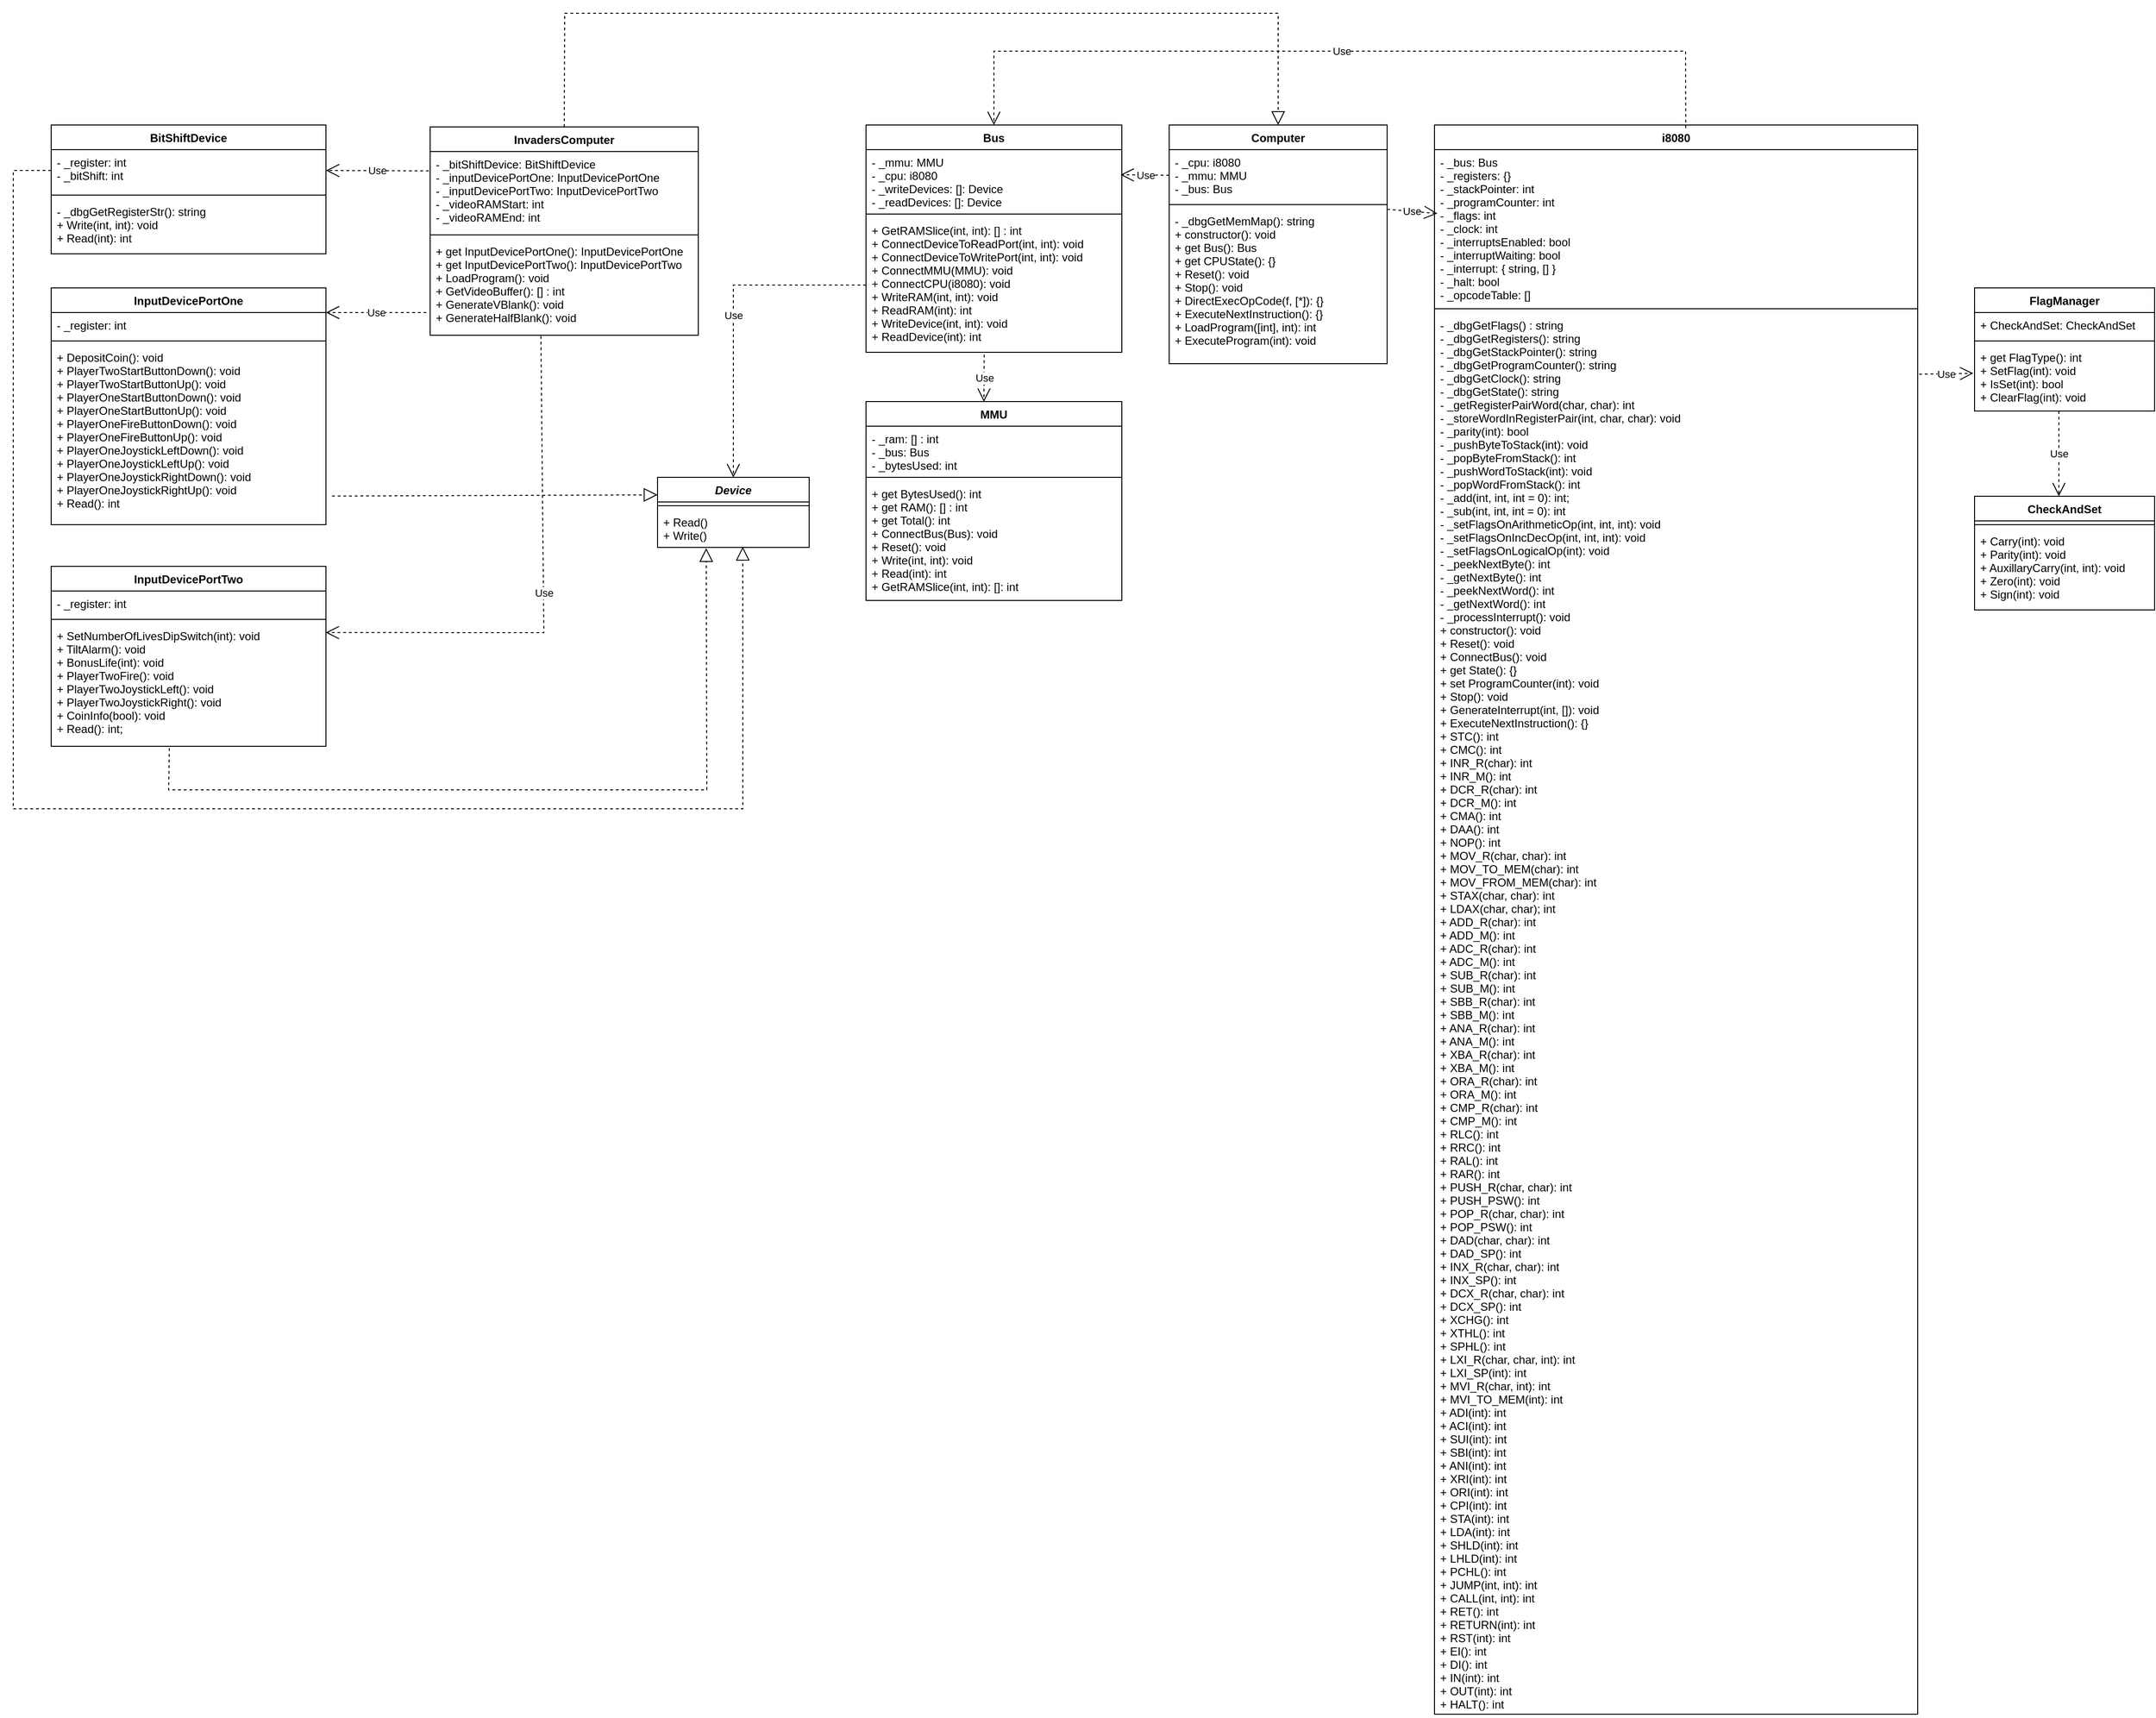<mxfile>
    <diagram id="dswvZ1UtxOjx0oFg2ns5" name="Page-1">
        <mxGraphModel dx="2348" dy="268" grid="1" gridSize="10" guides="1" tooltips="1" connect="1" arrows="1" fold="1" page="1" pageScale="1" pageWidth="827" pageHeight="1169" math="0" shadow="0">
            <root>
                <mxCell id="0"/>
                <mxCell id="1" parent="0"/>
                <mxCell id="cg4AusJMjYLe9rkiE9vo-33" style="edgeStyle=orthogonalEdgeStyle;rounded=0;orthogonalLoop=1;jettySize=auto;html=1;exitX=1;exitY=0.5;exitDx=0;exitDy=0;exitPerimeter=0;entryX=1;entryY=0.5;entryDx=0;entryDy=0;fontSize=10;" parent="1" edge="1">
                    <mxGeometry relative="1" as="geometry">
                        <Array as="points">
                            <mxPoint x="370" y="938"/>
                            <mxPoint x="370" y="250"/>
                        </Array>
                        <mxPoint x="180" y="250" as="targetPoint"/>
                    </mxGeometry>
                </mxCell>
                <mxCell id="lUlyVzBeCz4YOQqWq3K9-1" value="Computer" style="swimlane;fontStyle=1;align=center;verticalAlign=top;childLayout=stackLayout;horizontal=1;startSize=26;horizontalStack=0;resizeParent=1;resizeParentMax=0;resizeLast=0;collapsible=1;marginBottom=0;" parent="1" vertex="1">
                    <mxGeometry x="100" y="1098" width="230" height="252" as="geometry">
                        <mxRectangle x="340" y="1380" width="90" height="26" as="alternateBounds"/>
                    </mxGeometry>
                </mxCell>
                <mxCell id="lUlyVzBeCz4YOQqWq3K9-2" value="- _cpu: i8080&#10;- _mmu: MMU&#10;- _bus: Bus" style="text;strokeColor=none;fillColor=none;align=left;verticalAlign=top;spacingLeft=4;spacingRight=4;overflow=hidden;rotatable=0;points=[[0,0.5],[1,0.5]];portConstraint=eastwest;" parent="lUlyVzBeCz4YOQqWq3K9-1" vertex="1">
                    <mxGeometry y="26" width="230" height="54" as="geometry"/>
                </mxCell>
                <mxCell id="lUlyVzBeCz4YOQqWq3K9-3" value="" style="line;strokeWidth=1;fillColor=none;align=left;verticalAlign=middle;spacingTop=-1;spacingLeft=3;spacingRight=3;rotatable=0;labelPosition=right;points=[];portConstraint=eastwest;" parent="lUlyVzBeCz4YOQqWq3K9-1" vertex="1">
                    <mxGeometry y="80" width="230" height="8" as="geometry"/>
                </mxCell>
                <mxCell id="lUlyVzBeCz4YOQqWq3K9-4" value="- _dbgGetMemMap(): string&#10;+ constructor(): void&#10;+ get Bus(): Bus&#10;+ get CPUState(): {}&#10;+ Reset(): void&#10;+ Stop(): void&#10;+ DirectExecOpCode(f, [*]): {}&#10;+ ExecuteNextInstruction(): {}&#10;+ LoadProgram([int], int): int&#10;+ ExecuteProgram(int): void&#10;&#10;&#10;" style="text;strokeColor=none;fillColor=none;align=left;verticalAlign=top;spacingLeft=4;spacingRight=4;overflow=hidden;rotatable=0;points=[[0,0.5],[1,0.5]];portConstraint=eastwest;" parent="lUlyVzBeCz4YOQqWq3K9-1" vertex="1">
                    <mxGeometry y="88" width="230" height="164" as="geometry"/>
                </mxCell>
                <mxCell id="lUlyVzBeCz4YOQqWq3K9-13" value="i8080" style="swimlane;fontStyle=1;align=center;verticalAlign=top;childLayout=stackLayout;horizontal=1;startSize=26;horizontalStack=0;resizeParent=1;resizeParentMax=0;resizeLast=0;collapsible=1;marginBottom=0;" parent="1" vertex="1">
                    <mxGeometry x="380" y="1098" width="510" height="1678" as="geometry"/>
                </mxCell>
                <mxCell id="lUlyVzBeCz4YOQqWq3K9-14" value="- _bus: Bus&#10;- _registers: {}&#10;- _stackPointer: int&#10;- _programCounter: int&#10;- _flags: int&#10;- _clock: int&#10;- _interruptsEnabled: bool&#10;- _interruptWaiting: bool&#10;- _interrupt: { string, [] }&#10;- _halt: bool&#10;- _opcodeTable: []" style="text;strokeColor=none;fillColor=none;align=left;verticalAlign=top;spacingLeft=4;spacingRight=4;overflow=hidden;rotatable=0;points=[[0,0.5],[1,0.5]];portConstraint=eastwest;" parent="lUlyVzBeCz4YOQqWq3K9-13" vertex="1">
                    <mxGeometry y="26" width="510" height="164" as="geometry"/>
                </mxCell>
                <mxCell id="lUlyVzBeCz4YOQqWq3K9-15" value="" style="line;strokeWidth=1;fillColor=none;align=left;verticalAlign=middle;spacingTop=-1;spacingLeft=3;spacingRight=3;rotatable=0;labelPosition=right;points=[];portConstraint=eastwest;" parent="lUlyVzBeCz4YOQqWq3K9-13" vertex="1">
                    <mxGeometry y="190" width="510" height="8" as="geometry"/>
                </mxCell>
                <mxCell id="lUlyVzBeCz4YOQqWq3K9-16" value="- _dbgGetFlags() : string&#10;- _dbgGetRegisters(): string&#10;- _dbgGetStackPointer(): string&#10;- _dbgGetProgramCounter(): string&#10;- _dbgGetClock(): string&#10;- _dbgGetState(): string&#10;- _getRegisterPairWord(char, char): int&#10;- _storeWordInRegisterPair(int, char, char): void&#10;- _parity(int): bool&#10;- _pushByteToStack(int): void&#10;- _popByteFromStack(): int&#10;- _pushWordToStack(int): void&#10;- _popWordFromStack(): int&#10;- _add(int, int, int = 0): int;&#10;- _sub(int, int, int = 0): int&#10;- _setFlagsOnArithmeticOp(int, int, int): void&#10;- _setFlagsOnIncDecOp(int, int, int): void&#10;- _setFlagsOnLogicalOp(int): void&#10;- _peekNextByte(): int&#10;- _getNextByte(): int&#10;- _peekNextWord(): int&#10;- _getNextWord(): int&#10;- _processInterrupt(): void&#10;+ constructor(): void&#10;+ Reset(): void&#10;+ ConnectBus(): void&#10;+ get State(): {}&#10;+ set ProgramCounter(int): void&#10;+ Stop(): void&#10;+ GenerateInterrupt(int, []): void&#10;+ ExecuteNextInstruction(): {}&#10;+ STC(): int&#10;+ CMC(): int&#10;+ INR_R(char): int&#10;+ INR_M(): int&#10;+ DCR_R(char): int&#10;+ DCR_M(): int&#10;+ CMA(): int&#10;+ DAA(): int&#10;+ NOP(): int&#10;+ MOV_R(char, char): int&#10;+ MOV_TO_MEM(char): int&#10;+ MOV_FROM_MEM(char): int&#10;+ STAX(char, char): int&#10;+ LDAX(char, char); int&#10;+ ADD_R(char): int&#10;+ ADD_M(): int&#10;+ ADC_R(char): int&#10;+ ADC_M(): int&#10;+ SUB_R(char): int&#10;+ SUB_M(): int&#10;+ SBB_R(char): int&#10;+ SBB_M(): int&#10;+ ANA_R(char): int&#10;+ ANA_M(): int&#10;+ XBA_R(char): int&#10;+ XBA_M(): int&#10;+ ORA_R(char): int&#10;+ ORA_M(): int&#10;+ CMP_R(char): int&#10;+ CMP_M(): int&#10;+ RLC(): int&#10;+ RRC(): int&#10;+ RAL(): int&#10;+ RAR(): int&#10;+ PUSH_R(char, char): int&#10;+ PUSH_PSW(): int&#10;+ POP_R(char, char): int&#10;+ POP_PSW(): int&#10;+ DAD(char, char): int&#10;+ DAD_SP(): int&#10;+ INX_R(char, char): int&#10;+ INX_SP(): int&#10;+ DCX_R(char, char): int&#10;+ DCX_SP(): int&#10;+ XCHG(): int&#10;+ XTHL(): int&#10;+ SPHL(): int&#10;+ LXI_R(char, char, int): int&#10;+ LXI_SP(int): int&#10;+ MVI_R(char, int): int&#10;+ MVI_TO_MEM(int): int&#10;+ ADI(int): int&#10;+ ACI(int): int&#10;+ SUI(int): int&#10;+ SBI(int): int&#10;+ ANI(int): int&#10;+ XRI(int): int&#10;+ ORI(int): int&#10;+ CPI(int): int&#10;+ STA(int): int&#10;+ LDA(int): int&#10;+ SHLD(int): int&#10;+ LHLD(int): int&#10;+ PCHL(): int&#10;+ JUMP(int, int): int&#10;+ CALL(int, int): int&#10;+ RET(): int&#10;+ RETURN(int): int&#10;+ RST(int): int&#10;+ EI(): int&#10;+ DI(): int&#10;+ IN(int): int&#10;+ OUT(int): int&#10;+ HALT(): int" style="text;strokeColor=none;fillColor=none;align=left;verticalAlign=top;spacingLeft=4;spacingRight=4;overflow=hidden;rotatable=0;points=[[0,0.5],[1,0.5]];portConstraint=eastwest;" parent="lUlyVzBeCz4YOQqWq3K9-13" vertex="1">
                    <mxGeometry y="198" width="510" height="1480" as="geometry"/>
                </mxCell>
                <mxCell id="lUlyVzBeCz4YOQqWq3K9-20" value="FlagManager" style="swimlane;fontStyle=1;align=center;verticalAlign=top;childLayout=stackLayout;horizontal=1;startSize=26;horizontalStack=0;resizeParent=1;resizeParentMax=0;resizeLast=0;collapsible=1;marginBottom=0;" parent="1" vertex="1">
                    <mxGeometry x="950" y="1270" width="190" height="130" as="geometry"/>
                </mxCell>
                <mxCell id="lUlyVzBeCz4YOQqWq3K9-21" value="+ CheckAndSet: CheckAndSet" style="text;strokeColor=none;fillColor=none;align=left;verticalAlign=top;spacingLeft=4;spacingRight=4;overflow=hidden;rotatable=0;points=[[0,0.5],[1,0.5]];portConstraint=eastwest;" parent="lUlyVzBeCz4YOQqWq3K9-20" vertex="1">
                    <mxGeometry y="26" width="190" height="26" as="geometry"/>
                </mxCell>
                <mxCell id="lUlyVzBeCz4YOQqWq3K9-22" value="" style="line;strokeWidth=1;fillColor=none;align=left;verticalAlign=middle;spacingTop=-1;spacingLeft=3;spacingRight=3;rotatable=0;labelPosition=right;points=[];portConstraint=eastwest;" parent="lUlyVzBeCz4YOQqWq3K9-20" vertex="1">
                    <mxGeometry y="52" width="190" height="8" as="geometry"/>
                </mxCell>
                <mxCell id="lUlyVzBeCz4YOQqWq3K9-23" value="+ get FlagType(): int&#10;+ SetFlag(int): void&#10;+ IsSet(int): bool&#10;+ ClearFlag(int): void&#10;" style="text;strokeColor=none;fillColor=none;align=left;verticalAlign=top;spacingLeft=4;spacingRight=4;overflow=hidden;rotatable=0;points=[[0,0.5],[1,0.5]];portConstraint=eastwest;" parent="lUlyVzBeCz4YOQqWq3K9-20" vertex="1">
                    <mxGeometry y="60" width="190" height="70" as="geometry"/>
                </mxCell>
                <mxCell id="lUlyVzBeCz4YOQqWq3K9-24" value="CheckAndSet" style="swimlane;fontStyle=1;align=center;verticalAlign=top;childLayout=stackLayout;horizontal=1;startSize=26;horizontalStack=0;resizeParent=1;resizeParentMax=0;resizeLast=0;collapsible=1;marginBottom=0;" parent="1" vertex="1">
                    <mxGeometry x="950" y="1490" width="190" height="120" as="geometry"/>
                </mxCell>
                <mxCell id="lUlyVzBeCz4YOQqWq3K9-26" value="" style="line;strokeWidth=1;fillColor=none;align=left;verticalAlign=middle;spacingTop=-1;spacingLeft=3;spacingRight=3;rotatable=0;labelPosition=right;points=[];portConstraint=eastwest;" parent="lUlyVzBeCz4YOQqWq3K9-24" vertex="1">
                    <mxGeometry y="26" width="190" height="8" as="geometry"/>
                </mxCell>
                <mxCell id="lUlyVzBeCz4YOQqWq3K9-27" value="+ Carry(int): void&#10;+ Parity(int): void&#10;+ AuxillaryCarry(int, int): void&#10;+ Zero(int): void&#10;+ Sign(int): void" style="text;strokeColor=none;fillColor=none;align=left;verticalAlign=top;spacingLeft=4;spacingRight=4;overflow=hidden;rotatable=0;points=[[0,0.5],[1,0.5]];portConstraint=eastwest;" parent="lUlyVzBeCz4YOQqWq3K9-24" vertex="1">
                    <mxGeometry y="34" width="190" height="86" as="geometry"/>
                </mxCell>
                <mxCell id="lUlyVzBeCz4YOQqWq3K9-28" value="MMU" style="swimlane;fontStyle=1;align=center;verticalAlign=top;childLayout=stackLayout;horizontal=1;startSize=26;horizontalStack=0;resizeParent=1;resizeParentMax=0;resizeLast=0;collapsible=1;marginBottom=0;" parent="1" vertex="1">
                    <mxGeometry x="-220" y="1390" width="270" height="210" as="geometry"/>
                </mxCell>
                <mxCell id="lUlyVzBeCz4YOQqWq3K9-29" value="- _ram: [] : int&#10;- _bus: Bus&#10;- _bytesUsed: int" style="text;strokeColor=none;fillColor=none;align=left;verticalAlign=top;spacingLeft=4;spacingRight=4;overflow=hidden;rotatable=0;points=[[0,0.5],[1,0.5]];portConstraint=eastwest;" parent="lUlyVzBeCz4YOQqWq3K9-28" vertex="1">
                    <mxGeometry y="26" width="270" height="50" as="geometry"/>
                </mxCell>
                <mxCell id="lUlyVzBeCz4YOQqWq3K9-30" value="" style="line;strokeWidth=1;fillColor=none;align=left;verticalAlign=middle;spacingTop=-1;spacingLeft=3;spacingRight=3;rotatable=0;labelPosition=right;points=[];portConstraint=eastwest;" parent="lUlyVzBeCz4YOQqWq3K9-28" vertex="1">
                    <mxGeometry y="76" width="270" height="8" as="geometry"/>
                </mxCell>
                <mxCell id="lUlyVzBeCz4YOQqWq3K9-31" value="+ get BytesUsed(): int&#10;+ get RAM(): [] : int&#10;+ get Total(): int&#10;+ ConnectBus(Bus): void&#10;+ Reset(): void&#10;+ Write(int, int): void&#10;+ Read(int): int&#10;+ GetRAMSlice(int, int): []: int" style="text;strokeColor=none;fillColor=none;align=left;verticalAlign=top;spacingLeft=4;spacingRight=4;overflow=hidden;rotatable=0;points=[[0,0.5],[1,0.5]];portConstraint=eastwest;" parent="lUlyVzBeCz4YOQqWq3K9-28" vertex="1">
                    <mxGeometry y="84" width="270" height="126" as="geometry"/>
                </mxCell>
                <mxCell id="lUlyVzBeCz4YOQqWq3K9-32" value="Bus" style="swimlane;fontStyle=1;align=center;verticalAlign=top;childLayout=stackLayout;horizontal=1;startSize=26;horizontalStack=0;resizeParent=1;resizeParentMax=0;resizeLast=0;collapsible=1;marginBottom=0;" parent="1" vertex="1">
                    <mxGeometry x="-220" y="1098" width="270" height="240" as="geometry"/>
                </mxCell>
                <mxCell id="lUlyVzBeCz4YOQqWq3K9-33" value="- _mmu: MMU&#10;- _cpu: i8080&#10;- _writeDevices: []: Device&#10;- _readDevices: []: Device" style="text;strokeColor=none;fillColor=none;align=left;verticalAlign=top;spacingLeft=4;spacingRight=4;overflow=hidden;rotatable=0;points=[[0,0.5],[1,0.5]];portConstraint=eastwest;" parent="lUlyVzBeCz4YOQqWq3K9-32" vertex="1">
                    <mxGeometry y="26" width="270" height="64" as="geometry"/>
                </mxCell>
                <mxCell id="lUlyVzBeCz4YOQqWq3K9-34" value="" style="line;strokeWidth=1;fillColor=none;align=left;verticalAlign=middle;spacingTop=-1;spacingLeft=3;spacingRight=3;rotatable=0;labelPosition=right;points=[];portConstraint=eastwest;" parent="lUlyVzBeCz4YOQqWq3K9-32" vertex="1">
                    <mxGeometry y="90" width="270" height="8" as="geometry"/>
                </mxCell>
                <mxCell id="lUlyVzBeCz4YOQqWq3K9-35" value="+ GetRAMSlice(int, int): [] : int&#10;+ ConnectDeviceToReadPort(int, int): void&#10;+ ConnectDeviceToWritePort(int, int): void&#10;+ ConnectMMU(MMU): void&#10;+ ConnectCPU(i8080): void&#10;+ WriteRAM(int, int): void&#10;+ ReadRAM(int): int&#10;+ WriteDevice(int, int): void&#10;+ ReadDevice(int): int" style="text;strokeColor=none;fillColor=none;align=left;verticalAlign=top;spacingLeft=4;spacingRight=4;overflow=hidden;rotatable=0;points=[[0,0.5],[1,0.5]];portConstraint=eastwest;" parent="lUlyVzBeCz4YOQqWq3K9-32" vertex="1">
                    <mxGeometry y="98" width="270" height="142" as="geometry"/>
                </mxCell>
                <mxCell id="lUlyVzBeCz4YOQqWq3K9-36" value="Device" style="swimlane;fontStyle=3;align=center;verticalAlign=top;childLayout=stackLayout;horizontal=1;startSize=26;horizontalStack=0;resizeParent=1;resizeParentMax=0;resizeLast=0;collapsible=1;marginBottom=0;" parent="1" vertex="1">
                    <mxGeometry x="-440" y="1470" width="160" height="74" as="geometry"/>
                </mxCell>
                <mxCell id="lUlyVzBeCz4YOQqWq3K9-38" value="" style="line;strokeWidth=1;fillColor=none;align=left;verticalAlign=middle;spacingTop=-1;spacingLeft=3;spacingRight=3;rotatable=0;labelPosition=right;points=[];portConstraint=eastwest;" parent="lUlyVzBeCz4YOQqWq3K9-36" vertex="1">
                    <mxGeometry y="26" width="160" height="8" as="geometry"/>
                </mxCell>
                <mxCell id="lUlyVzBeCz4YOQqWq3K9-39" value="+ Read()&#10;+ Write()" style="text;strokeColor=none;fillColor=none;align=left;verticalAlign=top;spacingLeft=4;spacingRight=4;overflow=hidden;rotatable=0;points=[[0,0.5],[1,0.5]];portConstraint=eastwest;" parent="lUlyVzBeCz4YOQqWq3K9-36" vertex="1">
                    <mxGeometry y="34" width="160" height="40" as="geometry"/>
                </mxCell>
                <mxCell id="lUlyVzBeCz4YOQqWq3K9-40" value="Use" style="endArrow=open;endSize=12;dashed=1;html=1;rounded=0;exitX=1.003;exitY=0.044;exitDx=0;exitDy=0;exitPerimeter=0;entryX=-0.007;entryY=0.431;entryDx=0;entryDy=0;entryPerimeter=0;" parent="1" source="lUlyVzBeCz4YOQqWq3K9-16" target="lUlyVzBeCz4YOQqWq3K9-23" edge="1">
                    <mxGeometry width="160" relative="1" as="geometry">
                        <mxPoint x="1025" y="1570" as="sourcePoint"/>
                        <mxPoint x="940" y="1351" as="targetPoint"/>
                    </mxGeometry>
                </mxCell>
                <mxCell id="lUlyVzBeCz4YOQqWq3K9-42" value="Use" style="endArrow=open;endSize=12;dashed=1;html=1;rounded=0;" parent="1" edge="1">
                    <mxGeometry width="160" relative="1" as="geometry">
                        <mxPoint x="1039" y="1400" as="sourcePoint"/>
                        <mxPoint x="1039" y="1490" as="targetPoint"/>
                    </mxGeometry>
                </mxCell>
                <mxCell id="lUlyVzBeCz4YOQqWq3K9-43" value="Use" style="endArrow=open;endSize=12;dashed=1;html=1;rounded=0;entryX=0.006;entryY=0.411;entryDx=0;entryDy=0;entryPerimeter=0;" parent="1" target="lUlyVzBeCz4YOQqWq3K9-14" edge="1">
                    <mxGeometry width="160" relative="1" as="geometry">
                        <mxPoint x="330" y="1187" as="sourcePoint"/>
                        <mxPoint x="380" y="1212" as="targetPoint"/>
                    </mxGeometry>
                </mxCell>
                <mxCell id="lUlyVzBeCz4YOQqWq3K9-45" value="Use" style="endArrow=open;endSize=12;dashed=1;html=1;rounded=0;exitX=0;exitY=0.5;exitDx=0;exitDy=0;entryX=0.995;entryY=0.414;entryDx=0;entryDy=0;entryPerimeter=0;" parent="1" source="lUlyVzBeCz4YOQqWq3K9-2" target="lUlyVzBeCz4YOQqWq3K9-33" edge="1">
                    <mxGeometry width="160" relative="1" as="geometry">
                        <mxPoint x="270" y="1290" as="sourcePoint"/>
                        <mxPoint x="-40" y="1150" as="targetPoint"/>
                    </mxGeometry>
                </mxCell>
                <mxCell id="lUlyVzBeCz4YOQqWq3K9-46" value="Use" style="endArrow=open;endSize=12;dashed=1;html=1;rounded=0;exitX=0.462;exitY=1.017;exitDx=0;exitDy=0;exitPerimeter=0;entryX=0.461;entryY=0.001;entryDx=0;entryDy=0;entryPerimeter=0;" parent="1" source="lUlyVzBeCz4YOQqWq3K9-35" target="lUlyVzBeCz4YOQqWq3K9-28" edge="1">
                    <mxGeometry width="160" relative="1" as="geometry">
                        <mxPoint x="100" y="1424" as="sourcePoint"/>
                        <mxPoint x="260" y="1424" as="targetPoint"/>
                    </mxGeometry>
                </mxCell>
                <mxCell id="lUlyVzBeCz4YOQqWq3K9-49" value="Use" style="endArrow=open;endSize=12;dashed=1;html=1;rounded=0;entryX=0.5;entryY=0;entryDx=0;entryDy=0;exitX=0.52;exitY=0.002;exitDx=0;exitDy=0;exitPerimeter=0;" parent="1" source="lUlyVzBeCz4YOQqWq3K9-13" target="lUlyVzBeCz4YOQqWq3K9-32" edge="1">
                    <mxGeometry width="160" relative="1" as="geometry">
                        <mxPoint x="174" y="630" as="sourcePoint"/>
                        <mxPoint x="334" y="630" as="targetPoint"/>
                        <Array as="points">
                            <mxPoint x="645" y="1020"/>
                            <mxPoint x="370" y="1020"/>
                            <mxPoint x="-85" y="1020"/>
                        </Array>
                    </mxGeometry>
                </mxCell>
                <mxCell id="lUlyVzBeCz4YOQqWq3K9-50" value="BitShiftDevice" style="swimlane;fontStyle=1;align=center;verticalAlign=top;childLayout=stackLayout;horizontal=1;startSize=26;horizontalStack=0;resizeParent=1;resizeParentMax=0;resizeLast=0;collapsible=1;marginBottom=0;" parent="1" vertex="1">
                    <mxGeometry x="-1080" y="1098" width="290" height="136" as="geometry"/>
                </mxCell>
                <mxCell id="lUlyVzBeCz4YOQqWq3K9-51" value="- _register: int&#10;- _bitShift: int" style="text;strokeColor=none;fillColor=none;align=left;verticalAlign=top;spacingLeft=4;spacingRight=4;overflow=hidden;rotatable=0;points=[[0,0.5],[1,0.5]];portConstraint=eastwest;" parent="lUlyVzBeCz4YOQqWq3K9-50" vertex="1">
                    <mxGeometry y="26" width="290" height="44" as="geometry"/>
                </mxCell>
                <mxCell id="lUlyVzBeCz4YOQqWq3K9-52" value="" style="line;strokeWidth=1;fillColor=none;align=left;verticalAlign=middle;spacingTop=-1;spacingLeft=3;spacingRight=3;rotatable=0;labelPosition=right;points=[];portConstraint=eastwest;" parent="lUlyVzBeCz4YOQqWq3K9-50" vertex="1">
                    <mxGeometry y="70" width="290" height="8" as="geometry"/>
                </mxCell>
                <mxCell id="lUlyVzBeCz4YOQqWq3K9-53" value="- _dbgGetRegisterStr(): string&#10;+ Write(int, int): void&#10;+ Read(int): int" style="text;strokeColor=none;fillColor=none;align=left;verticalAlign=top;spacingLeft=4;spacingRight=4;overflow=hidden;rotatable=0;points=[[0,0.5],[1,0.5]];portConstraint=eastwest;" parent="lUlyVzBeCz4YOQqWq3K9-50" vertex="1">
                    <mxGeometry y="78" width="290" height="58" as="geometry"/>
                </mxCell>
                <mxCell id="lUlyVzBeCz4YOQqWq3K9-54" value="InputDevicePortOne" style="swimlane;fontStyle=1;align=center;verticalAlign=top;childLayout=stackLayout;horizontal=1;startSize=26;horizontalStack=0;resizeParent=1;resizeParentMax=0;resizeLast=0;collapsible=1;marginBottom=0;" parent="1" vertex="1">
                    <mxGeometry x="-1080" y="1270" width="290" height="250" as="geometry"/>
                </mxCell>
                <mxCell id="lUlyVzBeCz4YOQqWq3K9-55" value="- _register: int" style="text;strokeColor=none;fillColor=none;align=left;verticalAlign=top;spacingLeft=4;spacingRight=4;overflow=hidden;rotatable=0;points=[[0,0.5],[1,0.5]];portConstraint=eastwest;" parent="lUlyVzBeCz4YOQqWq3K9-54" vertex="1">
                    <mxGeometry y="26" width="290" height="26" as="geometry"/>
                </mxCell>
                <mxCell id="lUlyVzBeCz4YOQqWq3K9-56" value="" style="line;strokeWidth=1;fillColor=none;align=left;verticalAlign=middle;spacingTop=-1;spacingLeft=3;spacingRight=3;rotatable=0;labelPosition=right;points=[];portConstraint=eastwest;" parent="lUlyVzBeCz4YOQqWq3K9-54" vertex="1">
                    <mxGeometry y="52" width="290" height="8" as="geometry"/>
                </mxCell>
                <mxCell id="lUlyVzBeCz4YOQqWq3K9-57" value="+ DepositCoin(): void&#10;+ PlayerTwoStartButtonDown(): void&#10;+ PlayerTwoStartButtonUp(): void&#10;+ PlayerOneStartButtonDown(): void&#10;+ PlayerOneStartButtonUp(): void&#10;+ PlayerOneFireButtonDown(): void&#10;+ PlayerOneFireButtonUp(): void&#10;+ PlayerOneJoystickLeftDown(): void&#10;+ PlayerOneJoystickLeftUp(): void&#10;+ PlayerOneJoystickRightDown(): void&#10;+ PlayerOneJoystickRightUp(): void&#10;+ Read(): int" style="text;strokeColor=none;fillColor=none;align=left;verticalAlign=top;spacingLeft=4;spacingRight=4;overflow=hidden;rotatable=0;points=[[0,0.5],[1,0.5]];portConstraint=eastwest;" parent="lUlyVzBeCz4YOQqWq3K9-54" vertex="1">
                    <mxGeometry y="60" width="290" height="190" as="geometry"/>
                </mxCell>
                <mxCell id="lUlyVzBeCz4YOQqWq3K9-58" value="InputDevicePortTwo" style="swimlane;fontStyle=1;align=center;verticalAlign=top;childLayout=stackLayout;horizontal=1;startSize=26;horizontalStack=0;resizeParent=1;resizeParentMax=0;resizeLast=0;collapsible=1;marginBottom=0;" parent="1" vertex="1">
                    <mxGeometry x="-1080" y="1564" width="290" height="190" as="geometry"/>
                </mxCell>
                <mxCell id="lUlyVzBeCz4YOQqWq3K9-59" value="- _register: int" style="text;strokeColor=none;fillColor=none;align=left;verticalAlign=top;spacingLeft=4;spacingRight=4;overflow=hidden;rotatable=0;points=[[0,0.5],[1,0.5]];portConstraint=eastwest;" parent="lUlyVzBeCz4YOQqWq3K9-58" vertex="1">
                    <mxGeometry y="26" width="290" height="26" as="geometry"/>
                </mxCell>
                <mxCell id="lUlyVzBeCz4YOQqWq3K9-60" value="" style="line;strokeWidth=1;fillColor=none;align=left;verticalAlign=middle;spacingTop=-1;spacingLeft=3;spacingRight=3;rotatable=0;labelPosition=right;points=[];portConstraint=eastwest;" parent="lUlyVzBeCz4YOQqWq3K9-58" vertex="1">
                    <mxGeometry y="52" width="290" height="8" as="geometry"/>
                </mxCell>
                <mxCell id="lUlyVzBeCz4YOQqWq3K9-61" value="+ SetNumberOfLivesDipSwitch(int): void&#10;+ TiltAlarm(): void&#10;+ BonusLife(int): void&#10;+ PlayerTwoFire(): void&#10;+ PlayerTwoJoystickLeft(): void&#10;+ PlayerTwoJoystickRight(): void&#10;+ CoinInfo(bool): void&#10;+ Read(): int;" style="text;strokeColor=none;fillColor=none;align=left;verticalAlign=top;spacingLeft=4;spacingRight=4;overflow=hidden;rotatable=0;points=[[0,0.5],[1,0.5]];portConstraint=eastwest;" parent="lUlyVzBeCz4YOQqWq3K9-58" vertex="1">
                    <mxGeometry y="60" width="290" height="130" as="geometry"/>
                </mxCell>
                <mxCell id="lUlyVzBeCz4YOQqWq3K9-62" value="InvadersComputer" style="swimlane;fontStyle=1;align=center;verticalAlign=top;childLayout=stackLayout;horizontal=1;startSize=26;horizontalStack=0;resizeParent=1;resizeParentMax=0;resizeLast=0;collapsible=1;marginBottom=0;" parent="1" vertex="1">
                    <mxGeometry x="-680" y="1100" width="283" height="220" as="geometry"/>
                </mxCell>
                <mxCell id="lUlyVzBeCz4YOQqWq3K9-63" value="- _bitShiftDevice: BitShiftDevice&#10;- _inputDevicePortOne: InputDevicePortOne&#10;- _inputDevicePortTwo: InputDevicePortTwo&#10;- _videoRAMStart: int&#10;- _videoRAMEnd: int" style="text;strokeColor=none;fillColor=none;align=left;verticalAlign=top;spacingLeft=4;spacingRight=4;overflow=hidden;rotatable=0;points=[[0,0.5],[1,0.5]];portConstraint=eastwest;" parent="lUlyVzBeCz4YOQqWq3K9-62" vertex="1">
                    <mxGeometry y="26" width="283" height="84" as="geometry"/>
                </mxCell>
                <mxCell id="lUlyVzBeCz4YOQqWq3K9-64" value="" style="line;strokeWidth=1;fillColor=none;align=left;verticalAlign=middle;spacingTop=-1;spacingLeft=3;spacingRight=3;rotatable=0;labelPosition=right;points=[];portConstraint=eastwest;" parent="lUlyVzBeCz4YOQqWq3K9-62" vertex="1">
                    <mxGeometry y="110" width="283" height="8" as="geometry"/>
                </mxCell>
                <mxCell id="lUlyVzBeCz4YOQqWq3K9-65" value="+ get InputDevicePortOne(): InputDevicePortOne&#10;+ get InputDevicePortTwo(): InputDevicePortTwo&#10;+ LoadProgram(): void&#10;+ GetVideoBuffer(): [] : int&#10;+ GenerateVBlank(): void&#10;+ GenerateHalfBlank(): void" style="text;strokeColor=none;fillColor=none;align=left;verticalAlign=top;spacingLeft=4;spacingRight=4;overflow=hidden;rotatable=0;points=[[0,0.5],[1,0.5]];portConstraint=eastwest;" parent="lUlyVzBeCz4YOQqWq3K9-62" vertex="1">
                    <mxGeometry y="118" width="283" height="102" as="geometry"/>
                </mxCell>
                <mxCell id="lUlyVzBeCz4YOQqWq3K9-71" value="" style="endArrow=block;dashed=1;endFill=0;endSize=12;html=1;rounded=0;exitX=0.5;exitY=0;exitDx=0;exitDy=0;entryX=0.5;entryY=0;entryDx=0;entryDy=0;" parent="1" source="lUlyVzBeCz4YOQqWq3K9-62" target="lUlyVzBeCz4YOQqWq3K9-1" edge="1">
                    <mxGeometry width="160" relative="1" as="geometry">
                        <mxPoint x="-160" y="1110" as="sourcePoint"/>
                        <mxPoint y="1110" as="targetPoint"/>
                        <Array as="points">
                            <mxPoint x="-538" y="980"/>
                            <mxPoint x="-30" y="980"/>
                            <mxPoint x="215" y="980"/>
                        </Array>
                    </mxGeometry>
                </mxCell>
                <mxCell id="lUlyVzBeCz4YOQqWq3K9-72" value="Use" style="endArrow=open;endSize=12;dashed=1;html=1;rounded=0;entryX=1;entryY=0.5;entryDx=0;entryDy=0;exitX=-0.005;exitY=0.243;exitDx=0;exitDy=0;exitPerimeter=0;" parent="1" source="lUlyVzBeCz4YOQqWq3K9-63" target="lUlyVzBeCz4YOQqWq3K9-51" edge="1">
                    <mxGeometry width="160" relative="1" as="geometry">
                        <mxPoint x="-678" y="1146" as="sourcePoint"/>
                        <mxPoint x="30" y="1320" as="targetPoint"/>
                    </mxGeometry>
                </mxCell>
                <mxCell id="lUlyVzBeCz4YOQqWq3K9-73" value="Use" style="endArrow=open;endSize=12;dashed=1;html=1;rounded=0;exitX=-0.014;exitY=0.765;exitDx=0;exitDy=0;exitPerimeter=0;" parent="1" source="lUlyVzBeCz4YOQqWq3K9-65" edge="1">
                    <mxGeometry width="160" relative="1" as="geometry">
                        <mxPoint x="-380" y="1360" as="sourcePoint"/>
                        <mxPoint x="-790" y="1296" as="targetPoint"/>
                    </mxGeometry>
                </mxCell>
                <mxCell id="lUlyVzBeCz4YOQqWq3K9-74" value="Use" style="endArrow=open;endSize=12;dashed=1;html=1;rounded=0;exitX=0.413;exitY=1.008;exitDx=0;exitDy=0;exitPerimeter=0;entryX=0.999;entryY=0.076;entryDx=0;entryDy=0;entryPerimeter=0;" parent="1" source="lUlyVzBeCz4YOQqWq3K9-65" target="lUlyVzBeCz4YOQqWq3K9-61" edge="1">
                    <mxGeometry width="160" relative="1" as="geometry">
                        <mxPoint x="-380" y="1360" as="sourcePoint"/>
                        <mxPoint x="-220" y="1360" as="targetPoint"/>
                        <Array as="points">
                            <mxPoint x="-560" y="1634"/>
                        </Array>
                    </mxGeometry>
                </mxCell>
                <mxCell id="lUlyVzBeCz4YOQqWq3K9-75" value="" style="endArrow=block;dashed=1;endFill=0;endSize=12;html=1;rounded=0;entryX=0.321;entryY=1.02;entryDx=0;entryDy=0;entryPerimeter=0;exitX=0.43;exitY=1.015;exitDx=0;exitDy=0;exitPerimeter=0;" parent="1" source="lUlyVzBeCz4YOQqWq3K9-61" target="lUlyVzBeCz4YOQqWq3K9-39" edge="1">
                    <mxGeometry width="160" relative="1" as="geometry">
                        <mxPoint x="-955" y="1760" as="sourcePoint"/>
                        <mxPoint x="-388" y="1570" as="targetPoint"/>
                        <Array as="points">
                            <mxPoint x="-956" y="1800"/>
                            <mxPoint x="-388" y="1800"/>
                        </Array>
                    </mxGeometry>
                </mxCell>
                <mxCell id="lUlyVzBeCz4YOQqWq3K9-76" value="" style="endArrow=block;dashed=1;endFill=0;endSize=12;html=1;rounded=0;exitX=1.022;exitY=0.841;exitDx=0;exitDy=0;exitPerimeter=0;entryX=0;entryY=0.25;entryDx=0;entryDy=0;" parent="1" source="lUlyVzBeCz4YOQqWq3K9-57" target="lUlyVzBeCz4YOQqWq3K9-36" edge="1">
                    <mxGeometry width="160" relative="1" as="geometry">
                        <mxPoint x="-778.26" y="1690.16" as="sourcePoint"/>
                        <mxPoint x="-280" y="1570" as="targetPoint"/>
                    </mxGeometry>
                </mxCell>
                <mxCell id="lUlyVzBeCz4YOQqWq3K9-77" value="" style="endArrow=block;dashed=1;endFill=0;endSize=12;html=1;rounded=0;exitX=0;exitY=0.5;exitDx=0;exitDy=0;entryX=0.562;entryY=0.983;entryDx=0;entryDy=0;entryPerimeter=0;" parent="1" source="lUlyVzBeCz4YOQqWq3K9-51" target="lUlyVzBeCz4YOQqWq3K9-39" edge="1">
                    <mxGeometry width="160" relative="1" as="geometry">
                        <mxPoint x="-768.26" y="1700.16" as="sourcePoint"/>
                        <mxPoint x="-350" y="1570" as="targetPoint"/>
                        <Array as="points">
                            <mxPoint x="-1120" y="1146"/>
                            <mxPoint x="-1120" y="1820"/>
                            <mxPoint x="-350" y="1820"/>
                        </Array>
                    </mxGeometry>
                </mxCell>
                <mxCell id="lUlyVzBeCz4YOQqWq3K9-78" value="Use" style="endArrow=open;endSize=12;dashed=1;html=1;rounded=0;exitX=0;exitY=0.5;exitDx=0;exitDy=0;entryX=0.5;entryY=0;entryDx=0;entryDy=0;" parent="1" source="lUlyVzBeCz4YOQqWq3K9-35" target="lUlyVzBeCz4YOQqWq3K9-36" edge="1">
                    <mxGeometry width="160" relative="1" as="geometry">
                        <mxPoint x="-80" y="1330" as="sourcePoint"/>
                        <mxPoint x="80" y="1330" as="targetPoint"/>
                        <Array as="points">
                            <mxPoint x="-360" y="1267"/>
                        </Array>
                    </mxGeometry>
                </mxCell>
            </root>
        </mxGraphModel>
    </diagram>
</mxfile>